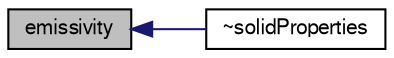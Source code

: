 digraph "emissivity"
{
  bgcolor="transparent";
  edge [fontname="FreeSans",fontsize="10",labelfontname="FreeSans",labelfontsize="10"];
  node [fontname="FreeSans",fontsize="10",shape=record];
  rankdir="LR";
  Node469 [label="emissivity",height=0.2,width=0.4,color="black", fillcolor="grey75", style="filled", fontcolor="black"];
  Node469 -> Node470 [dir="back",color="midnightblue",fontsize="10",style="solid",fontname="FreeSans"];
  Node470 [label="~solidProperties",height=0.2,width=0.4,color="black",URL="$a29986.html#af19b7d00eb380f37eaef20bfd941cee2",tooltip="Destructor. "];
}
